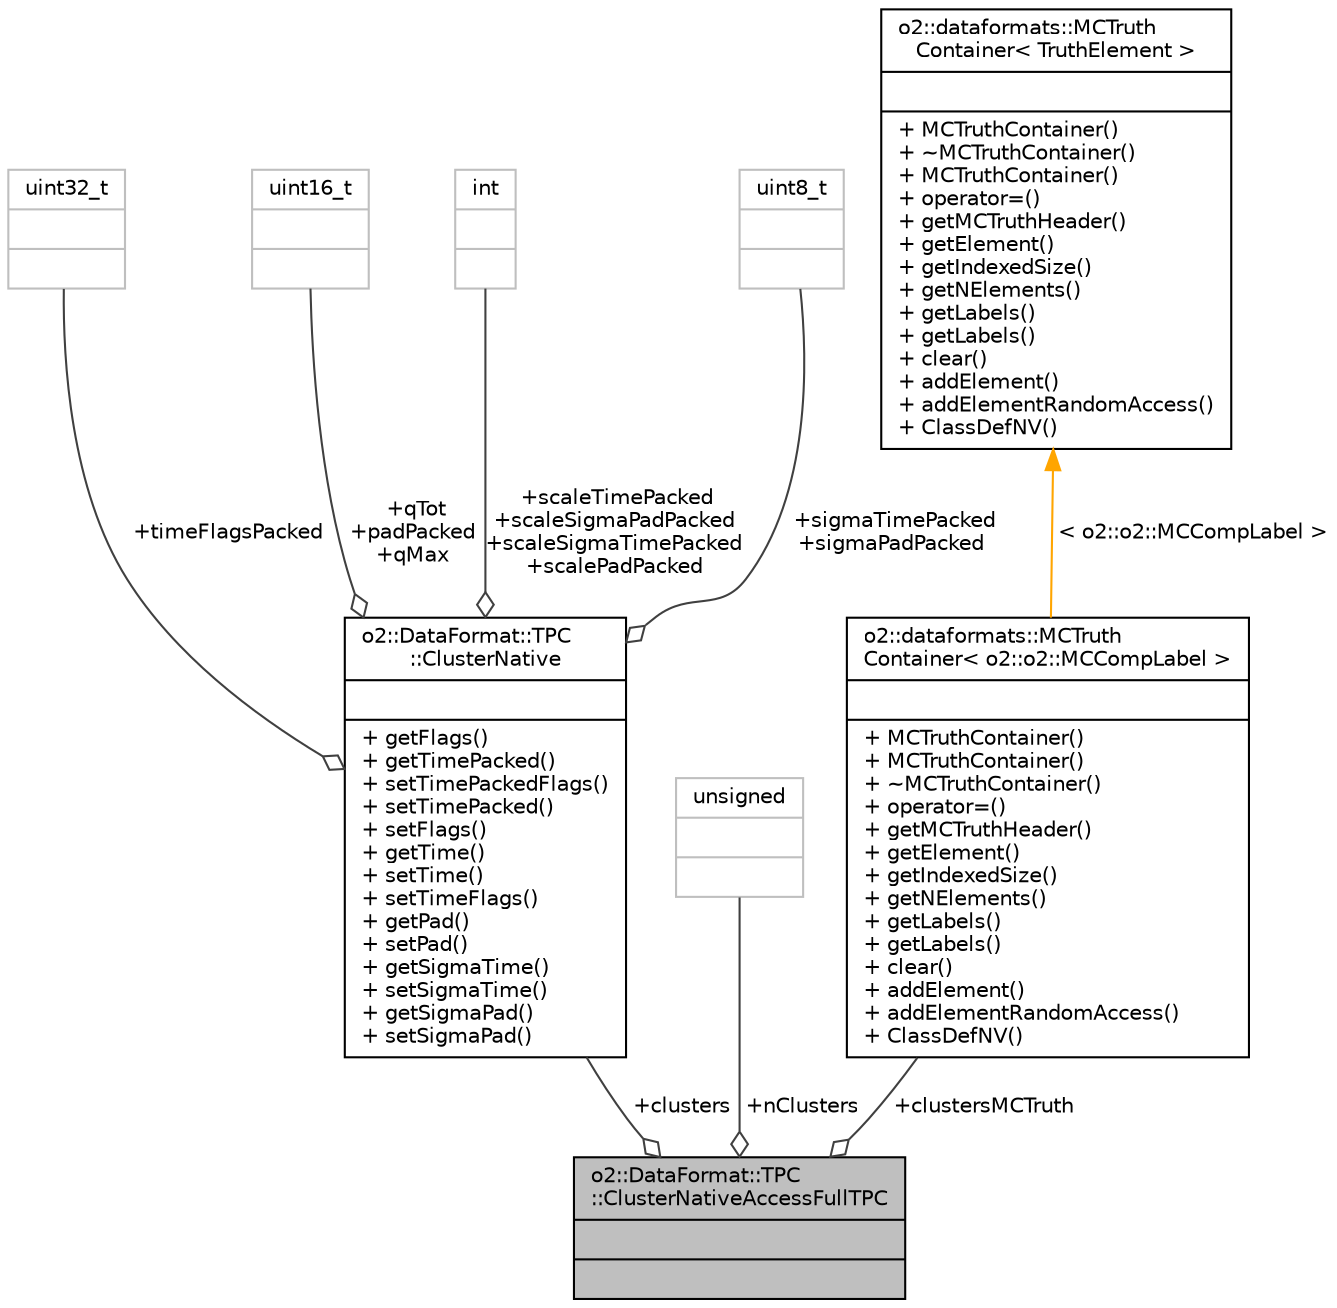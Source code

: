 digraph "o2::DataFormat::TPC::ClusterNativeAccessFullTPC"
{
 // INTERACTIVE_SVG=YES
  bgcolor="transparent";
  edge [fontname="Helvetica",fontsize="10",labelfontname="Helvetica",labelfontsize="10"];
  node [fontname="Helvetica",fontsize="10",shape=record];
  Node1 [label="{o2::DataFormat::TPC\l::ClusterNativeAccessFullTPC\n||}",height=0.2,width=0.4,color="black", fillcolor="grey75", style="filled" fontcolor="black"];
  Node2 -> Node1 [color="grey25",fontsize="10",style="solid",label=" +clusters" ,arrowhead="odiamond",fontname="Helvetica"];
  Node2 [label="{o2::DataFormat::TPC\l::ClusterNative\n||+ getFlags()\l+ getTimePacked()\l+ setTimePackedFlags()\l+ setTimePacked()\l+ setFlags()\l+ getTime()\l+ setTime()\l+ setTimeFlags()\l+ getPad()\l+ setPad()\l+ getSigmaTime()\l+ setSigmaTime()\l+ getSigmaPad()\l+ setSigmaPad()\l}",height=0.2,width=0.4,color="black",URL="$da/dad/structo2_1_1DataFormat_1_1TPC_1_1ClusterNative.html"];
  Node3 -> Node2 [color="grey25",fontsize="10",style="solid",label=" +timeFlagsPacked" ,arrowhead="odiamond",fontname="Helvetica"];
  Node3 [label="{uint32_t\n||}",height=0.2,width=0.4,color="grey75"];
  Node4 -> Node2 [color="grey25",fontsize="10",style="solid",label=" +qTot\n+padPacked\n+qMax" ,arrowhead="odiamond",fontname="Helvetica"];
  Node4 [label="{uint16_t\n||}",height=0.2,width=0.4,color="grey75"];
  Node5 -> Node2 [color="grey25",fontsize="10",style="solid",label=" +scaleTimePacked\n+scaleSigmaPadPacked\n+scaleSigmaTimePacked\n+scalePadPacked" ,arrowhead="odiamond",fontname="Helvetica"];
  Node5 [label="{int\n||}",height=0.2,width=0.4,color="grey75"];
  Node6 -> Node2 [color="grey25",fontsize="10",style="solid",label=" +sigmaTimePacked\n+sigmaPadPacked" ,arrowhead="odiamond",fontname="Helvetica"];
  Node6 [label="{uint8_t\n||}",height=0.2,width=0.4,color="grey75"];
  Node7 -> Node1 [color="grey25",fontsize="10",style="solid",label=" +nClusters" ,arrowhead="odiamond",fontname="Helvetica"];
  Node7 [label="{unsigned\n||}",height=0.2,width=0.4,color="grey75"];
  Node8 -> Node1 [color="grey25",fontsize="10",style="solid",label=" +clustersMCTruth" ,arrowhead="odiamond",fontname="Helvetica"];
  Node8 [label="{o2::dataformats::MCTruth\lContainer\< o2::o2::MCCompLabel \>\n||+ MCTruthContainer()\l+ MCTruthContainer()\l+ ~MCTruthContainer()\l+ operator=()\l+ getMCTruthHeader()\l+ getElement()\l+ getIndexedSize()\l+ getNElements()\l+ getLabels()\l+ getLabels()\l+ clear()\l+ addElement()\l+ addElementRandomAccess()\l+ ClassDefNV()\l}",height=0.2,width=0.4,color="black",URL="$dc/daa/classo2_1_1dataformats_1_1MCTruthContainer.html"];
  Node9 -> Node8 [dir="back",color="orange",fontsize="10",style="solid",label=" \< o2::o2::MCCompLabel \>" ,fontname="Helvetica"];
  Node9 [label="{o2::dataformats::MCTruth\lContainer\< TruthElement \>\n||+ MCTruthContainer()\l+ ~MCTruthContainer()\l+ MCTruthContainer()\l+ operator=()\l+ getMCTruthHeader()\l+ getElement()\l+ getIndexedSize()\l+ getNElements()\l+ getLabels()\l+ getLabels()\l+ clear()\l+ addElement()\l+ addElementRandomAccess()\l+ ClassDefNV()\l}",height=0.2,width=0.4,color="black",URL="$dc/daa/classo2_1_1dataformats_1_1MCTruthContainer.html"];
}
